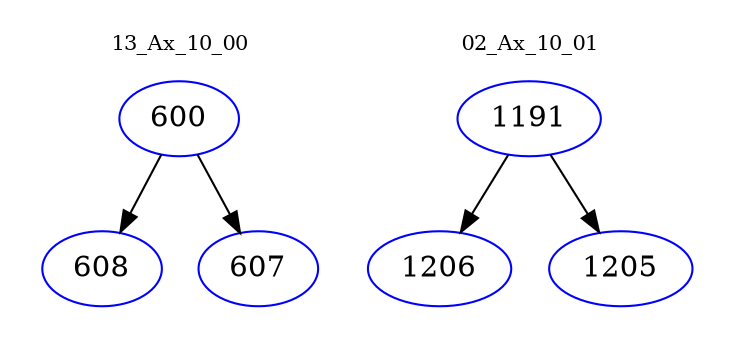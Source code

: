 digraph{
subgraph cluster_0 {
color = white
label = "13_Ax_10_00";
fontsize=10;
T0_600 [label="600", color="blue"]
T0_600 -> T0_608 [color="black"]
T0_608 [label="608", color="blue"]
T0_600 -> T0_607 [color="black"]
T0_607 [label="607", color="blue"]
}
subgraph cluster_1 {
color = white
label = "02_Ax_10_01";
fontsize=10;
T1_1191 [label="1191", color="blue"]
T1_1191 -> T1_1206 [color="black"]
T1_1206 [label="1206", color="blue"]
T1_1191 -> T1_1205 [color="black"]
T1_1205 [label="1205", color="blue"]
}
}
